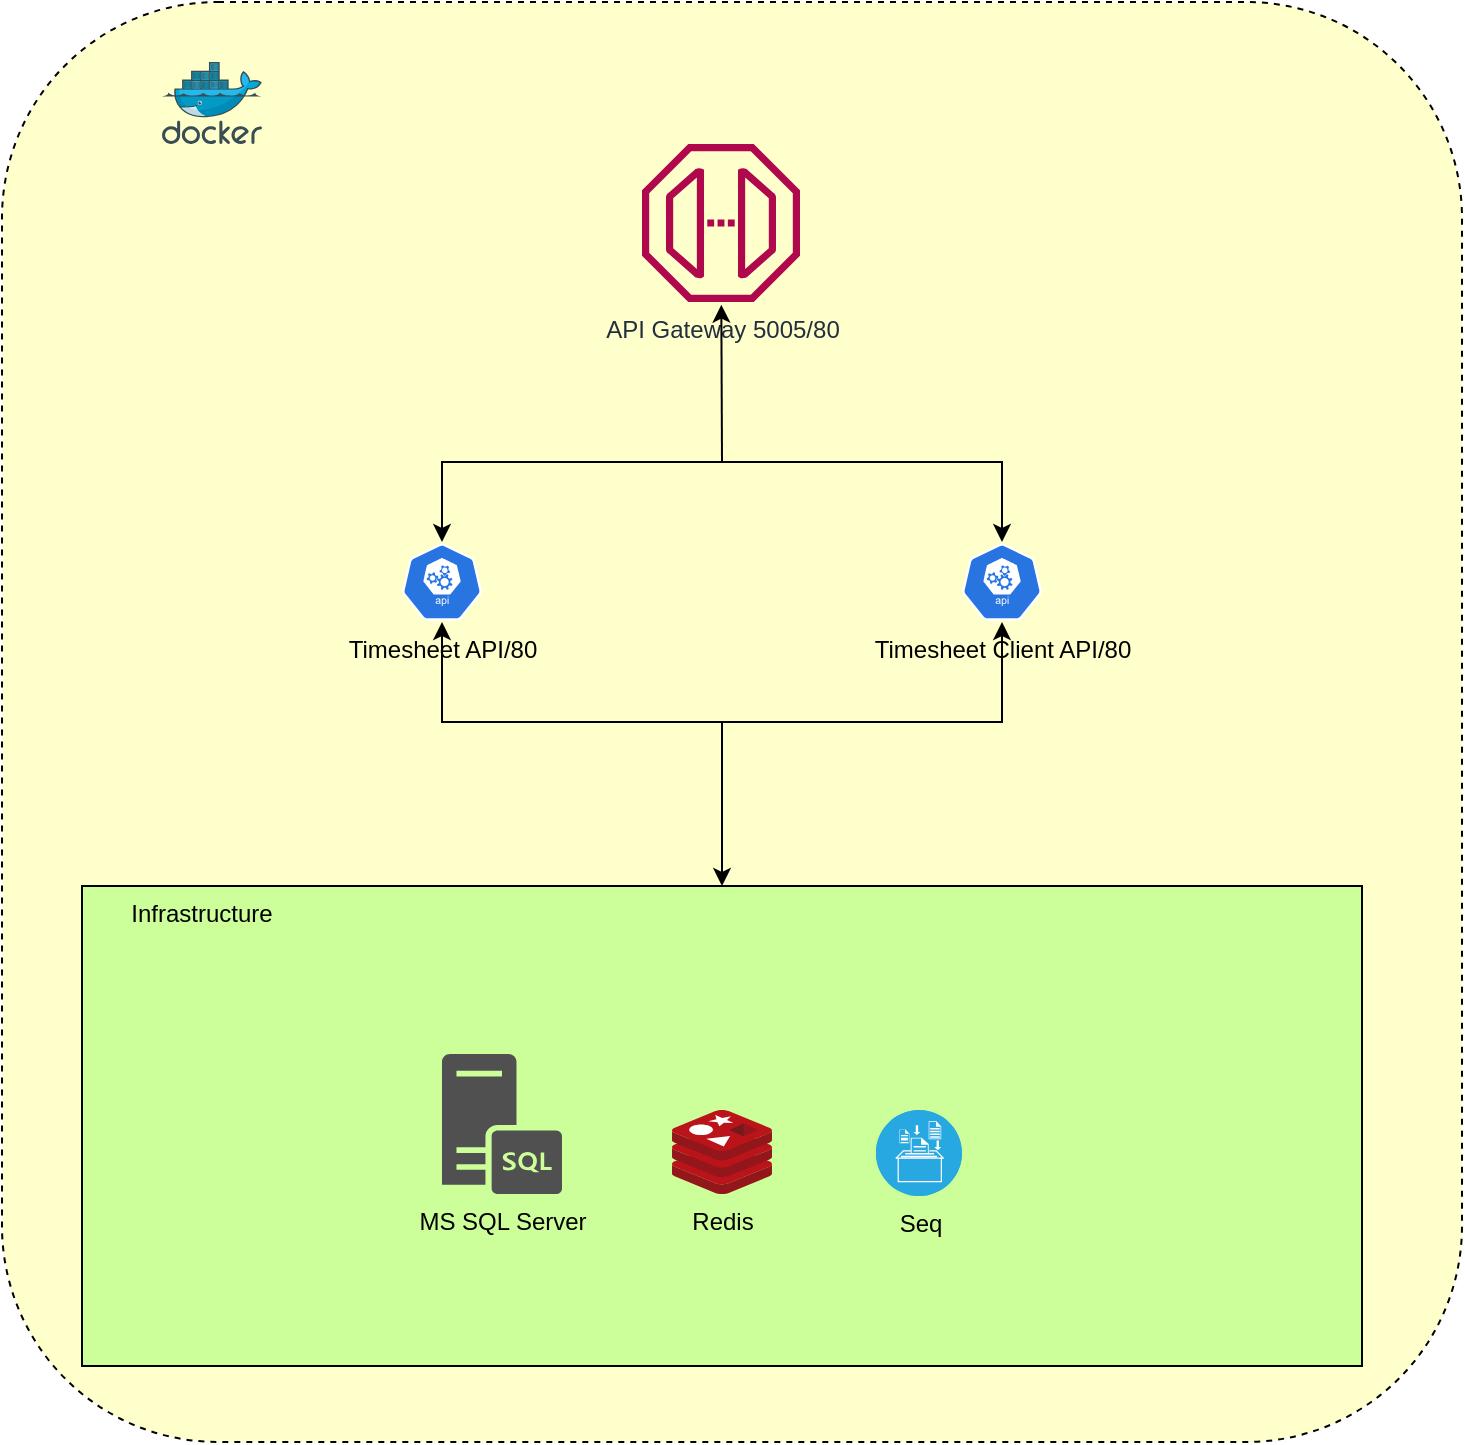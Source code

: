 <mxfile version="20.6.2" type="device"><diagram id="WsNfm_-0_awXJXs0WbPp" name="Page-1"><mxGraphModel dx="1584" dy="984" grid="1" gridSize="10" guides="1" tooltips="1" connect="1" arrows="1" fold="1" page="1" pageScale="1" pageWidth="850" pageHeight="1100" math="0" shadow="0"><root><mxCell id="0"/><mxCell id="1" parent="0"/><mxCell id="ByyUEteRxb_qHx0Ck96Q-1" value="" style="rounded=1;whiteSpace=wrap;html=1;fillColor=#FFFFCC;dashed=1;gradientColor=none;" vertex="1" parent="1"><mxGeometry x="58" y="130" width="730" height="720" as="geometry"/></mxCell><mxCell id="ByyUEteRxb_qHx0Ck96Q-3" value="" style="sketch=0;aspect=fixed;html=1;points=[];align=center;image;fontSize=12;image=img/lib/mscae/Docker.svg;dashed=1;fillColor=none;" vertex="1" parent="1"><mxGeometry x="138" y="160" width="50" height="41" as="geometry"/></mxCell><mxCell id="ByyUEteRxb_qHx0Ck96Q-4" value="API Gateway 5005/80" style="sketch=0;outlineConnect=0;fontColor=#232F3E;gradientColor=none;fillColor=#B0084D;strokeColor=none;dashed=0;verticalLabelPosition=bottom;verticalAlign=top;align=center;html=1;fontSize=12;fontStyle=0;aspect=fixed;pointerEvents=1;shape=mxgraph.aws4.endpoint;" vertex="1" parent="1"><mxGeometry x="378" y="201" width="79" height="79" as="geometry"/></mxCell><mxCell id="ByyUEteRxb_qHx0Ck96Q-5" value="Timesheet API/80" style="sketch=0;html=1;dashed=0;whitespace=wrap;fillColor=#2875E2;strokeColor=#ffffff;points=[[0.005,0.63,0],[0.1,0.2,0],[0.9,0.2,0],[0.5,0,0],[0.995,0.63,0],[0.72,0.99,0],[0.5,1,0],[0.28,0.99,0]];verticalLabelPosition=bottom;align=center;verticalAlign=top;shape=mxgraph.kubernetes.icon;prIcon=api" vertex="1" parent="1"><mxGeometry x="258" y="400" width="40" height="40" as="geometry"/></mxCell><mxCell id="ByyUEteRxb_qHx0Ck96Q-9" value="Timesheet Client API/80" style="sketch=0;html=1;dashed=0;whitespace=wrap;fillColor=#2875E2;strokeColor=#ffffff;points=[[0.005,0.63,0],[0.1,0.2,0],[0.9,0.2,0],[0.5,0,0],[0.995,0.63,0],[0.72,0.99,0],[0.5,1,0],[0.28,0.99,0]];verticalLabelPosition=bottom;align=center;verticalAlign=top;shape=mxgraph.kubernetes.icon;prIcon=api" vertex="1" parent="1"><mxGeometry x="538" y="400" width="40" height="40" as="geometry"/></mxCell><mxCell id="ByyUEteRxb_qHx0Ck96Q-10" value="" style="endArrow=classic;html=1;rounded=0;entryX=0.502;entryY=1.017;entryDx=0;entryDy=0;entryPerimeter=0;" edge="1" parent="1" target="ByyUEteRxb_qHx0Ck96Q-4"><mxGeometry width="50" height="50" relative="1" as="geometry"><mxPoint x="418" y="360" as="sourcePoint"/><mxPoint x="468" y="380" as="targetPoint"/></mxGeometry></mxCell><mxCell id="ByyUEteRxb_qHx0Ck96Q-11" value="" style="endArrow=classic;startArrow=classic;html=1;rounded=0;exitX=0.5;exitY=0;exitDx=0;exitDy=0;exitPerimeter=0;entryX=0.5;entryY=0;entryDx=0;entryDy=0;entryPerimeter=0;" edge="1" parent="1" source="ByyUEteRxb_qHx0Ck96Q-5" target="ByyUEteRxb_qHx0Ck96Q-9"><mxGeometry width="50" height="50" relative="1" as="geometry"><mxPoint x="418" y="430" as="sourcePoint"/><mxPoint x="468" y="380" as="targetPoint"/><Array as="points"><mxPoint x="278" y="360"/><mxPoint x="418" y="360"/><mxPoint x="558" y="360"/></Array></mxGeometry></mxCell><mxCell id="ByyUEteRxb_qHx0Ck96Q-19" value="" style="rounded=0;whiteSpace=wrap;html=1;fillColor=#CCFF99;" vertex="1" parent="1"><mxGeometry x="98" y="572" width="640" height="240" as="geometry"/></mxCell><mxCell id="ByyUEteRxb_qHx0Ck96Q-20" value="Infrastructure" style="text;html=1;strokeColor=none;fillColor=none;align=center;verticalAlign=middle;whiteSpace=wrap;rounded=0;" vertex="1" parent="1"><mxGeometry x="98" y="571" width="120" height="30" as="geometry"/></mxCell><mxCell id="ByyUEteRxb_qHx0Ck96Q-21" value="MS SQL Server" style="sketch=0;pointerEvents=1;shadow=0;dashed=0;html=1;strokeColor=none;fillColor=#505050;labelPosition=center;verticalLabelPosition=bottom;verticalAlign=top;outlineConnect=0;align=center;shape=mxgraph.office.servers.sql_server;" vertex="1" parent="1"><mxGeometry x="278" y="656" width="60" height="70" as="geometry"/></mxCell><mxCell id="ByyUEteRxb_qHx0Ck96Q-22" value="Redis" style="sketch=0;aspect=fixed;html=1;points=[];align=center;image;fontSize=12;image=img/lib/mscae/Cache_Redis_Product.svg;fillColor=none;labelBackgroundColor=none;" vertex="1" parent="1"><mxGeometry x="393" y="684" width="50" height="42" as="geometry"/></mxCell><mxCell id="ByyUEteRxb_qHx0Ck96Q-24" value="Seq" style="fillColor=#28A8E0;verticalLabelPosition=bottom;sketch=0;html=1;strokeColor=#ffffff;verticalAlign=top;align=center;points=[[0.145,0.145,0],[0.5,0,0],[0.855,0.145,0],[1,0.5,0],[0.855,0.855,0],[0.5,1,0],[0.145,0.855,0],[0,0.5,0]];pointerEvents=1;shape=mxgraph.cisco_safe.compositeIcon;bgIcon=ellipse;resIcon=mxgraph.cisco_safe.capability.logging_reporting;labelBackgroundColor=none;fontColor=#000000;" vertex="1" parent="1"><mxGeometry x="495" y="684" width="43" height="43" as="geometry"/></mxCell><mxCell id="ByyUEteRxb_qHx0Ck96Q-25" value="" style="endArrow=classic;startArrow=classic;html=1;rounded=0;fontColor=#000000;exitX=0.5;exitY=1;exitDx=0;exitDy=0;exitPerimeter=0;entryX=0.5;entryY=1;entryDx=0;entryDy=0;entryPerimeter=0;" edge="1" parent="1" source="ByyUEteRxb_qHx0Ck96Q-5" target="ByyUEteRxb_qHx0Ck96Q-9"><mxGeometry width="50" height="50" relative="1" as="geometry"><mxPoint x="548" y="390" as="sourcePoint"/><mxPoint x="598" y="340" as="targetPoint"/><Array as="points"><mxPoint x="278" y="490"/><mxPoint x="418" y="490"/><mxPoint x="558" y="490"/></Array></mxGeometry></mxCell><mxCell id="ByyUEteRxb_qHx0Ck96Q-26" value="" style="endArrow=classic;html=1;rounded=0;fontColor=#000000;entryX=0.5;entryY=0;entryDx=0;entryDy=0;" edge="1" parent="1" target="ByyUEteRxb_qHx0Ck96Q-19"><mxGeometry width="50" height="50" relative="1" as="geometry"><mxPoint x="418" y="490" as="sourcePoint"/><mxPoint x="598" y="590" as="targetPoint"/></mxGeometry></mxCell></root></mxGraphModel></diagram></mxfile>